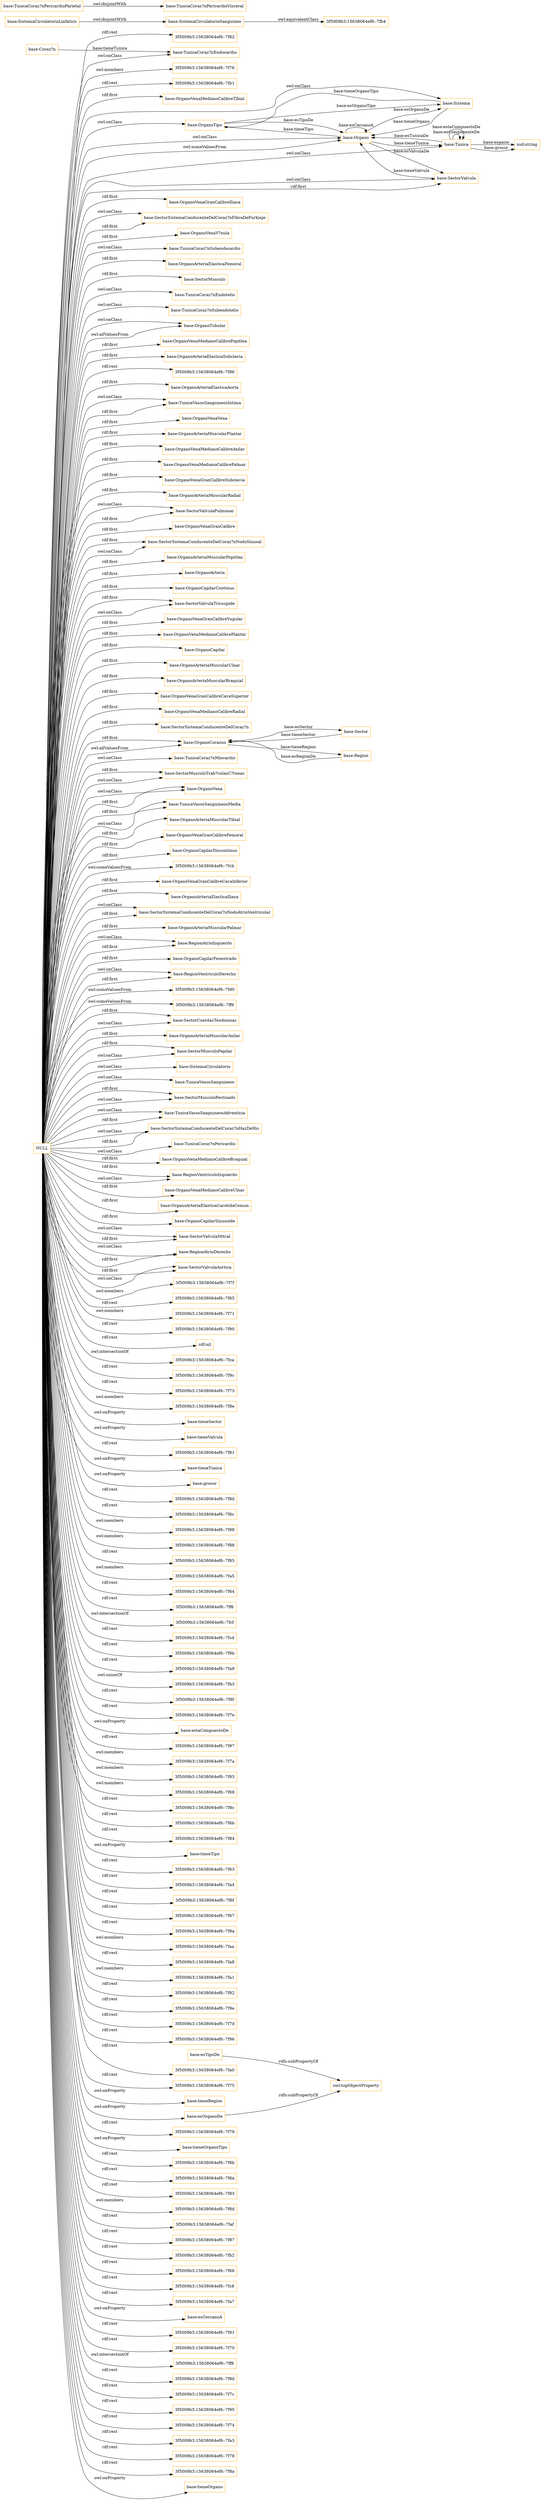 digraph ar2dtool_diagram { 
rankdir=LR;
size="1501"
node [shape = rectangle, color="orange"]; "base:OrganoVenaMedianoCalibreTibial" "base:OrganoTipo" "base:OrganoVenaGranCalibreIliaca" "base:SectorSistemaConducenteDelCoraz?nFibraDePurkinje" "base:OrganoVenaV?nula" "base:TunicaCoraz?nSubendocardio" "base:OrganoArteriaElasticaFemoral" "base:SectorMusculo" "base:TunicaCoraz?nEndotelio" "base:TunicaCoraz?nSubendotelio" "base:OrganoTubular" "base:OrganoVenaMedianoCalibrePopitlea" "base:OrganoArteriaElasticaSubclavia" "base:Tunica" "base:Sector" "base:TunicaCoraz?nEndocardio" "base:SistemaCirculatorioSanguineo" "base:Organo" "base:OrganoArteriaElasticaAorta" "base:TunicaVasosSanguineosIntima" "base:SectorValvula" "base:OrganoVenaVena" "base:OrganoArteriaMuscularPlantar" "base:OrganoVenaMedianoCalibreAxilar" "base:OrganoVenaMedianoCalibrePalmar" "base:OrganoVenaGranCalibreSubclavia" "base:OrganoArteriaMuscularRadial" "base:SectorValvulaPulmonar" "3f5009b3:15638064ef6:-7fb4" "base:OrganoVenaGranCalibre" "base:SectorSistemaConducenteDelCoraz?nNodoSinusal" "base:OrganoArteriaMuscularPopitlea" "base:OrganoArteria" "base:OrganoCapilarContinuo" "base:SectorValvulaTricuspide" "base:OrganoVenaGranCalibreYugular" "base:OrganoVenaMedianoCalibrePlantar" "base:OrganoCapilar" "base:OrganoArteriaMuscularUlnar" "base:TunicaCoraz?nPericardioParietal" "base:OrganoArteriaMuscularBraquial" "base:OrganoVenaGranCalibreCavaSuperior" "base:OrganoVenaMedianoCalibreRadial" "base:SectorSistemaConducenteDelCoraz?n" "base:OrganoCorazon" "base:TunicaCoraz?nMiocardio" "base:SectorMusculoTrab?culasC?rneas" "base:OrganoVena" "base:TunicaVasosSanguineosMedia" "base:OrganoArteriaMuscularTibial" "base:OrganoVenaGranCalibreFemoral" "base:OrganoCapilarDiscontinuo" "3f5009b3:15638064ef6:-7fcb" "base:OrganoVenaGranCalibreCavaInferior" "base:Sistema" "base:OrganoArteriaElasticaIliaca" "base:SectorSistemaConducenteDelCoraz?nNodoAtrioVentricular" "base:OrganoArteriaMuscularPalmar" "base:RegionAtrioIzquierdo" "base:OrganoCapilarFenestrado" "base:RegionVentriculoDerecho" "3f5009b3:15638064ef6:-7fd0" "3f5009b3:15638064ef6:-7ff9" "base:SectorCuerdasTendinosas" "base:OrganoArteriaMuscularAxilar" "base:TunicaCoraz?nPericardioVisceral" "base:SectorMusculoPapilar" "base:SistemaCirculatorio" "base:TunicaVasosSanguineos" "base:SectorMusculoPectinado" "base:TunicaVasosSanguineosAdventicia" "base:SectorSistemaConducenteDelCoraz?nHazDeHis" "base:TunicaCoraz?nPericardio" "base:OrganoVenaMedianoCalibreBraquial" "base:RegionVentriculoIzquierdo" "base:SistemaCirculatorioLinfatico" "base:OrganoVenaMedianoCalibreUlnar" "base:OrganoArteriaElasticaCarotidaComun" "base:OrganoCapilarSinusoide" "base:Region" "base:SectorValvulaMitral" "base:RegionAtrioDerecho" "base:SectorValvulaAortica" ; /*classes style*/
	"NULL" -> "3f5009b3:15638064ef6:-7f7f" [ label = "owl:members" ];
	"NULL" -> "3f5009b3:15638064ef6:-7f65" [ label = "rdf:rest" ];
	"NULL" -> "3f5009b3:15638064ef6:-7f71" [ label = "owl:members" ];
	"NULL" -> "base:OrganoVenaGranCalibreIliaca" [ label = "rdf:first" ];
	"NULL" -> "base:OrganoVena" [ label = "owl:onClass" ];
	"NULL" -> "base:OrganoArteria" [ label = "rdf:first" ];
	"NULL" -> "3f5009b3:15638064ef6:-7f90" [ label = "rdf:rest" ];
	"NULL" -> "base:SectorValvula" [ label = "rdf:first" ];
	"NULL" -> "base:RegionVentriculoIzquierdo" [ label = "rdf:first" ];
	"NULL" -> "base:SectorMusculoPapilar" [ label = "rdf:first" ];
	"NULL" -> "rdf:nil" [ label = "rdf:rest" ];
	"NULL" -> "3f5009b3:15638064ef6:-7fca" [ label = "owl:intersectionOf" ];
	"NULL" -> "3f5009b3:15638064ef6:-7f9c" [ label = "rdf:rest" ];
	"NULL" -> "base:OrganoVenaGranCalibreFemoral" [ label = "rdf:first" ];
	"NULL" -> "base:OrganoTubular" [ label = "owl:onClass" ];
	"NULL" -> "3f5009b3:15638064ef6:-7f73" [ label = "rdf:rest" ];
	"NULL" -> "3f5009b3:15638064ef6:-7f8e" [ label = "owl:members" ];
	"NULL" -> "base:SectorCuerdasTendinosas" [ label = "rdf:first" ];
	"NULL" -> "base:OrganoArteriaMuscularUlnar" [ label = "rdf:first" ];
	"NULL" -> "base:OrganoArteriaElasticaCarotidaComun" [ label = "rdf:first" ];
	"NULL" -> "base:OrganoVenaMedianoCalibreAxilar" [ label = "rdf:first" ];
	"NULL" -> "base:tieneSector" [ label = "owl:onProperty" ];
	"NULL" -> "base:RegionAtrioIzquierdo" [ label = "owl:onClass" ];
	"NULL" -> "base:OrganoTubular" [ label = "owl:allValuesFrom" ];
	"NULL" -> "base:OrganoArteriaMuscularTibial" [ label = "rdf:first" ];
	"NULL" -> "base:RegionVentriculoDerecho" [ label = "owl:onClass" ];
	"NULL" -> "base:tieneValvula" [ label = "owl:onProperty" ];
	"NULL" -> "base:TunicaVasosSanguineosMedia" [ label = "rdf:first" ];
	"NULL" -> "3f5009b3:15638064ef6:-7fd0" [ label = "owl:someValuesFrom" ];
	"NULL" -> "base:OrganoVenaGranCalibreCavaSuperior" [ label = "rdf:first" ];
	"NULL" -> "3f5009b3:15638064ef6:-7f81" [ label = "rdf:rest" ];
	"NULL" -> "base:SectorValvula" [ label = "owl:onClass" ];
	"NULL" -> "base:tieneTunica" [ label = "owl:onProperty" ];
	"NULL" -> "base:grosor" [ label = "owl:onProperty" ];
	"NULL" -> "3f5009b3:15638064ef6:-7f8d" [ label = "rdf:rest" ];
	"NULL" -> "base:SectorMusculo" [ label = "rdf:first" ];
	"NULL" -> "base:SectorMusculoTrab?culasC?rneas" [ label = "rdf:first" ];
	"NULL" -> "3f5009b3:15638064ef6:-7f6c" [ label = "rdf:rest" ];
	"NULL" -> "3f5009b3:15638064ef6:-7f98" [ label = "owl:members" ];
	"NULL" -> "3f5009b3:15638064ef6:-7f88" [ label = "owl:members" ];
	"NULL" -> "base:TunicaVasosSanguineosAdventicia" [ label = "owl:onClass" ];
	"NULL" -> "3f5009b3:15638064ef6:-7f85" [ label = "rdf:rest" ];
	"NULL" -> "3f5009b3:15638064ef6:-7fa5" [ label = "owl:members" ];
	"NULL" -> "3f5009b3:15638064ef6:-7f64" [ label = "rdf:rest" ];
	"NULL" -> "base:SectorSistemaConducenteDelCoraz?n" [ label = "rdf:first" ];
	"NULL" -> "3f5009b3:15638064ef6:-7ff6" [ label = "rdf:rest" ];
	"NULL" -> "base:OrganoArteriaElasticaIliaca" [ label = "rdf:first" ];
	"NULL" -> "3f5009b3:15638064ef6:-7fcf" [ label = "owl:intersectionOf" ];
	"NULL" -> "base:SectorSistemaConducenteDelCoraz?nHazDeHis" [ label = "owl:onClass" ];
	"NULL" -> "3f5009b3:15638064ef6:-7fcd" [ label = "rdf:rest" ];
	"NULL" -> "3f5009b3:15638064ef6:-7f9b" [ label = "rdf:rest" ];
	"NULL" -> "3f5009b3:15638064ef6:-7fa9" [ label = "rdf:rest" ];
	"NULL" -> "base:SectorValvulaMitral" [ label = "owl:onClass" ];
	"NULL" -> "base:SectorCuerdasTendinosas" [ label = "owl:onClass" ];
	"NULL" -> "3f5009b3:15638064ef6:-7fb3" [ label = "owl:unionOf" ];
	"NULL" -> "base:SectorValvulaPulmonar" [ label = "owl:onClass" ];
	"NULL" -> "base:OrganoArteriaElasticaSubclavia" [ label = "rdf:first" ];
	"NULL" -> "base:SectorMusculoPapilar" [ label = "owl:onClass" ];
	"NULL" -> "3f5009b3:15638064ef6:-7f9f" [ label = "rdf:rest" ];
	"NULL" -> "base:RegionVentriculoDerecho" [ label = "rdf:first" ];
	"NULL" -> "base:SectorValvulaMitral" [ label = "rdf:first" ];
	"NULL" -> "base:OrganoVenaMedianoCalibrePlantar" [ label = "rdf:first" ];
	"NULL" -> "3f5009b3:15638064ef6:-7f7e" [ label = "rdf:rest" ];
	"NULL" -> "base:OrganoArteriaElasticaAorta" [ label = "rdf:first" ];
	"NULL" -> "base:OrganoCorazon" [ label = "rdf:first" ];
	"NULL" -> "base:estaCompuestoDe" [ label = "owl:onProperty" ];
	"NULL" -> "base:TunicaCoraz?nSubendocardio" [ label = "owl:onClass" ];
	"NULL" -> "base:SectorSistemaConducenteDelCoraz?nNodoSinusal" [ label = "rdf:first" ];
	"NULL" -> "3f5009b3:15638064ef6:-7f97" [ label = "rdf:rest" ];
	"NULL" -> "base:OrganoVenaGranCalibreYugular" [ label = "rdf:first" ];
	"NULL" -> "3f5009b3:15638064ef6:-7f7a" [ label = "owl:members" ];
	"NULL" -> "base:SectorMusculoTrab?culasC?rneas" [ label = "owl:onClass" ];
	"NULL" -> "3f5009b3:15638064ef6:-7f93" [ label = "owl:members" ];
	"NULL" -> "base:OrganoArteriaElasticaFemoral" [ label = "rdf:first" ];
	"NULL" -> "base:SectorValvulaTricuspide" [ label = "rdf:first" ];
	"NULL" -> "base:RegionAtrioDerecho" [ label = "owl:onClass" ];
	"NULL" -> "base:OrganoVena" [ label = "rdf:first" ];
	"NULL" -> "base:RegionAtrioIzquierdo" [ label = "rdf:first" ];
	"NULL" -> "3f5009b3:15638064ef6:-7f68" [ label = "owl:members" ];
	"NULL" -> "base:Tunica" [ label = "owl:onClass" ];
	"NULL" -> "3f5009b3:15638064ef6:-7f8c" [ label = "rdf:rest" ];
	"NULL" -> "3f5009b3:15638064ef6:-7f6b" [ label = "rdf:rest" ];
	"NULL" -> "3f5009b3:15638064ef6:-7f84" [ label = "rdf:rest" ];
	"NULL" -> "base:tieneTipo" [ label = "owl:onProperty" ];
	"NULL" -> "base:OrganoTipo" [ label = "owl:onClass" ];
	"NULL" -> "3f5009b3:15638064ef6:-7f63" [ label = "rdf:rest" ];
	"NULL" -> "3f5009b3:15638064ef6:-7fa4" [ label = "rdf:rest" ];
	"NULL" -> "base:SectorValvulaPulmonar" [ label = "rdf:first" ];
	"NULL" -> "base:SectorSistemaConducenteDelCoraz?nNodoAtrioVentricular" [ label = "owl:onClass" ];
	"NULL" -> "3f5009b3:15638064ef6:-7f6f" [ label = "rdf:rest" ];
	"NULL" -> "base:OrganoArteriaMuscularRadial" [ label = "rdf:first" ];
	"NULL" -> "base:OrganoVenaMedianoCalibreUlnar" [ label = "rdf:first" ];
	"NULL" -> "base:SectorMusculoPectinado" [ label = "rdf:first" ];
	"NULL" -> "3f5009b3:15638064ef6:-7f67" [ label = "rdf:rest" ];
	"NULL" -> "3f5009b3:15638064ef6:-7f9a" [ label = "rdf:rest" ];
	"NULL" -> "3f5009b3:15638064ef6:-7faa" [ label = "owl:members" ];
	"NULL" -> "3f5009b3:15638064ef6:-7fa8" [ label = "rdf:rest" ];
	"NULL" -> "3f5009b3:15638064ef6:-7fa1" [ label = "owl:members" ];
	"NULL" -> "base:OrganoCapilarContinuo" [ label = "rdf:first" ];
	"NULL" -> "base:SectorMusculoPectinado" [ label = "owl:onClass" ];
	"NULL" -> "3f5009b3:15638064ef6:-7f92" [ label = "rdf:rest" ];
	"NULL" -> "base:SistemaCirculatorio" [ label = "owl:onClass" ];
	"NULL" -> "base:RegionVentriculoIzquierdo" [ label = "owl:onClass" ];
	"NULL" -> "base:OrganoArteriaMuscularPopitlea" [ label = "rdf:first" ];
	"NULL" -> "3f5009b3:15638064ef6:-7f9e" [ label = "rdf:rest" ];
	"NULL" -> "base:SectorSistemaConducenteDelCoraz?nFibraDePurkinje" [ label = "owl:onClass" ];
	"NULL" -> "base:TunicaCoraz?nSubendotelio" [ label = "owl:onClass" ];
	"NULL" -> "3f5009b3:15638064ef6:-7f7d" [ label = "rdf:rest" ];
	"NULL" -> "base:OrganoArteriaMuscularPlantar" [ label = "rdf:first" ];
	"NULL" -> "3f5009b3:15638064ef6:-7f96" [ label = "rdf:rest" ];
	"NULL" -> "3f5009b3:15638064ef6:-7fa0" [ label = "rdf:rest" ];
	"NULL" -> "3f5009b3:15638064ef6:-7f75" [ label = "rdf:rest" ];
	"NULL" -> "base:tieneRegion" [ label = "owl:onProperty" ];
	"NULL" -> "base:OrganoVenaGranCalibreSubclavia" [ label = "rdf:first" ];
	"NULL" -> "base:esOrganoDe" [ label = "owl:onProperty" ];
	"NULL" -> "3f5009b3:15638064ef6:-7f79" [ label = "rdf:rest" ];
	"NULL" -> "base:tieneOrganoTipo" [ label = "owl:onProperty" ];
	"NULL" -> "base:SectorSistemaConducenteDelCoraz?nHazDeHis" [ label = "rdf:first" ];
	"NULL" -> "3f5009b3:15638064ef6:-7f8b" [ label = "rdf:rest" ];
	"NULL" -> "3f5009b3:15638064ef6:-7ff9" [ label = "owl:someValuesFrom" ];
	"NULL" -> "base:SectorSistemaConducenteDelCoraz?nFibraDePurkinje" [ label = "rdf:first" ];
	"NULL" -> "3f5009b3:15638064ef6:-7f6a" [ label = "rdf:rest" ];
	"NULL" -> "base:RegionAtrioDerecho" [ label = "rdf:first" ];
	"NULL" -> "base:TunicaCoraz?nEndotelio" [ label = "owl:onClass" ];
	"NULL" -> "base:OrganoVenaGranCalibre" [ label = "rdf:first" ];
	"NULL" -> "base:OrganoVenaMedianoCalibrePopitlea" [ label = "rdf:first" ];
	"NULL" -> "base:SectorValvulaAortica" [ label = "rdf:first" ];
	"NULL" -> "3f5009b3:15638064ef6:-7f83" [ label = "rdf:rest" ];
	"NULL" -> "3f5009b3:15638064ef6:-7f6d" [ label = "owl:members" ];
	"NULL" -> "base:Sistema" [ label = "owl:onClass" ];
	"NULL" -> "base:TunicaVasosSanguineosMedia" [ label = "owl:onClass" ];
	"NULL" -> "3f5009b3:15638064ef6:-7faf" [ label = "rdf:rest" ];
	"NULL" -> "3f5009b3:15638064ef6:-7f87" [ label = "rdf:rest" ];
	"NULL" -> "3f5009b3:15638064ef6:-7fb2" [ label = "rdf:rest" ];
	"NULL" -> "base:TunicaCoraz?nMiocardio" [ label = "owl:onClass" ];
	"NULL" -> "3f5009b3:15638064ef6:-7f66" [ label = "rdf:rest" ];
	"NULL" -> "3f5009b3:15638064ef6:-7fc8" [ label = "rdf:rest" ];
	"NULL" -> "base:TunicaVasosSanguineosIntima" [ label = "owl:onClass" ];
	"NULL" -> "3f5009b3:15638064ef6:-7fa7" [ label = "rdf:rest" ];
	"NULL" -> "base:TunicaCoraz?nEndocardio" [ label = "owl:onClass" ];
	"NULL" -> "base:OrganoVenaV?nula" [ label = "rdf:first" ];
	"NULL" -> "base:OrganoArteriaMuscularAxilar" [ label = "rdf:first" ];
	"NULL" -> "base:esCercanoA" [ label = "owl:onProperty" ];
	"NULL" -> "base:OrganoVenaGranCalibreCavaInferior" [ label = "rdf:first" ];
	"NULL" -> "3f5009b3:15638064ef6:-7f91" [ label = "rdf:rest" ];
	"NULL" -> "base:OrganoCapilar" [ label = "rdf:first" ];
	"NULL" -> "3f5009b3:15638064ef6:-7f70" [ label = "rdf:rest" ];
	"NULL" -> "3f5009b3:15638064ef6:-7ff8" [ label = "owl:intersectionOf" ];
	"NULL" -> "3f5009b3:15638064ef6:-7f9d" [ label = "rdf:rest" ];
	"NULL" -> "base:OrganoArteriaMuscularBraquial" [ label = "rdf:first" ];
	"NULL" -> "base:OrganoCapilarFenestrado" [ label = "rdf:first" ];
	"NULL" -> "3f5009b3:15638064ef6:-7f7c" [ label = "rdf:rest" ];
	"NULL" -> "base:SectorSistemaConducenteDelCoraz?nNodoSinusal" [ label = "owl:onClass" ];
	"NULL" -> "base:SectorValvulaTricuspide" [ label = "owl:onClass" ];
	"NULL" -> "3f5009b3:15638064ef6:-7f95" [ label = "rdf:rest" ];
	"NULL" -> "3f5009b3:15638064ef6:-7fcb" [ label = "owl:someValuesFrom" ];
	"NULL" -> "3f5009b3:15638064ef6:-7f74" [ label = "rdf:rest" ];
	"NULL" -> "base:TunicaVasosSanguineos" [ label = "owl:onClass" ];
	"NULL" -> "base:TunicaVasosSanguineosIntima" [ label = "rdf:first" ];
	"NULL" -> "base:SectorValvulaAortica" [ label = "owl:onClass" ];
	"NULL" -> "base:OrganoVenaMedianoCalibreRadial" [ label = "rdf:first" ];
	"NULL" -> "3f5009b3:15638064ef6:-7fa3" [ label = "rdf:rest" ];
	"NULL" -> "base:OrganoVenaMedianoCalibreTibial" [ label = "rdf:first" ];
	"NULL" -> "3f5009b3:15638064ef6:-7f78" [ label = "rdf:rest" ];
	"NULL" -> "base:OrganoArteriaMuscularPalmar" [ label = "rdf:first" ];
	"NULL" -> "base:OrganoVenaVena" [ label = "rdf:first" ];
	"NULL" -> "3f5009b3:15638064ef6:-7f8a" [ label = "rdf:rest" ];
	"NULL" -> "base:OrganoCapilarDiscontinuo" [ label = "rdf:first" ];
	"NULL" -> "base:OrganoCorazon" [ label = "owl:allValuesFrom" ];
	"NULL" -> "base:TunicaVasosSanguineosAdventicia" [ label = "rdf:first" ];
	"NULL" -> "base:Organo" [ label = "owl:onClass" ];
	"NULL" -> "base:tieneOrgano" [ label = "owl:onProperty" ];
	"NULL" -> "3f5009b3:15638064ef6:-7f82" [ label = "rdf:rest" ];
	"NULL" -> "base:OrganoVenaMedianoCalibrePalmar" [ label = "rdf:first" ];
	"NULL" -> "3f5009b3:15638064ef6:-7f76" [ label = "owl:members" ];
	"NULL" -> "base:Organo" [ label = "owl:someValuesFrom" ];
	"NULL" -> "base:TunicaCoraz?nPericardio" [ label = "owl:onClass" ];
	"NULL" -> "base:SectorSistemaConducenteDelCoraz?nNodoAtrioVentricular" [ label = "rdf:first" ];
	"NULL" -> "3f5009b3:15638064ef6:-7fb1" [ label = "rdf:rest" ];
	"NULL" -> "base:OrganoCapilarSinusoide" [ label = "rdf:first" ];
	"NULL" -> "3f5009b3:15638064ef6:-7f86" [ label = "rdf:rest" ];
	"NULL" -> "base:OrganoVenaMedianoCalibreBraquial" [ label = "rdf:first" ];
	"base:esTipoDe" -> "owl:topObjectProperty" [ label = "rdfs:subPropertyOf" ];
	"base:TunicaCoraz?nPericardioParietal" -> "base:TunicaCoraz?nPericardioVisceral" [ label = "owl:disjointWith" ];
	"base:SistemaCirculatorioLinfatico" -> "base:SistemaCirculatorioSanguineo" [ label = "owl:disjointWith" ];
	"base:Coraz?n" -> "base:TunicaCoraz?nEndocardio" [ label = "base:tieneTunica" ];
	"base:SistemaCirculatorioSanguineo" -> "3f5009b3:15638064ef6:-7fb4" [ label = "owl:equivalentClass" ];
	"base:esOrganoDe" -> "owl:topObjectProperty" [ label = "rdfs:subPropertyOf" ];
	"base:Tunica" -> "xsd:string" [ label = "base:espacio" ];
	"base:Tunica" -> "base:Organo" [ label = "base:esTunicaDe" ];
	"base:Sector" -> "base:OrganoCorazon" [ label = "base:tieneSector" ];
	"base:Sistema" -> "base:OrganoTipo" [ label = "base:tieneOrganoTipo" ];
	"base:Organo" -> "base:SectorValvula" [ label = "base:esValvulaDe" ];
	"base:Tunica" -> "base:Tunica" [ label = "base:esComponenteDe" ];
	"base:Tunica" -> "xsd:string" [ label = "base:grosor" ];
	"base:OrganoCorazon" -> "base:Sector" [ label = "base:esSector" ];
	"base:Organo" -> "base:Sistema" [ label = "base:esOrganoDe" ];
	"base:OrganoTipo" -> "base:Sistema" [ label = "base:esOrganoTipo" ];
	"base:OrganoTipo" -> "base:Organo" [ label = "base:esTipoDe" ];
	"base:Tunica" -> "base:Tunica" [ label = "base:estaCompuestoDe" ];
	"base:SectorValvula" -> "base:Organo" [ label = "base:tieneValvula" ];
	"base:Organo" -> "base:Organo" [ label = "base:esCercanoA" ];
	"base:Region" -> "base:OrganoCorazon" [ label = "base:esRegionDe" ];
	"base:OrganoCorazon" -> "base:Region" [ label = "base:tieneRegion" ];
	"base:Organo" -> "base:Tunica" [ label = "base:tieneTunica" ];
	"base:Organo" -> "base:OrganoTipo" [ label = "base:tieneTipo" ];
	"base:Sistema" -> "base:Organo" [ label = "base:tieneOrgano" ];

}
